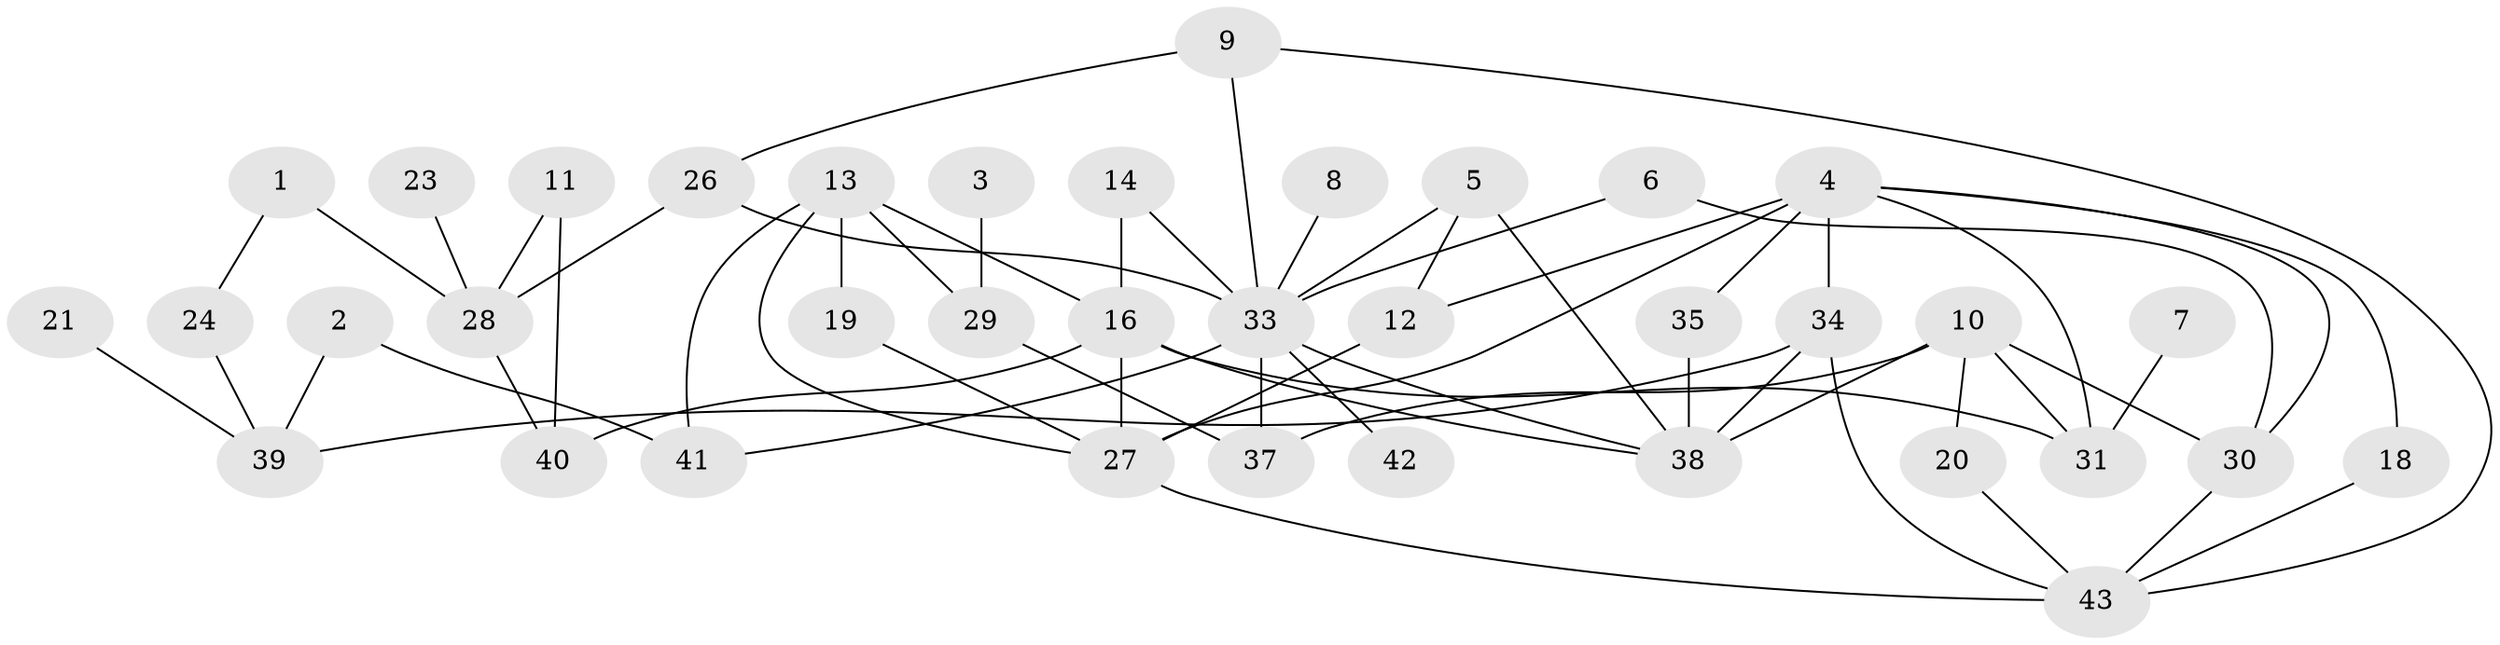 // original degree distribution, {1: 0.1511627906976744, 4: 0.12790697674418605, 3: 0.2558139534883721, 5: 0.05813953488372093, 2: 0.3023255813953488, 6: 0.03488372093023256, 0: 0.06976744186046512}
// Generated by graph-tools (version 1.1) at 2025/25/03/09/25 03:25:15]
// undirected, 37 vertices, 61 edges
graph export_dot {
graph [start="1"]
  node [color=gray90,style=filled];
  1;
  2;
  3;
  4;
  5;
  6;
  7;
  8;
  9;
  10;
  11;
  12;
  13;
  14;
  16;
  18;
  19;
  20;
  21;
  23;
  24;
  26;
  27;
  28;
  29;
  30;
  31;
  33;
  34;
  35;
  37;
  38;
  39;
  40;
  41;
  42;
  43;
  1 -- 24 [weight=1.0];
  1 -- 28 [weight=2.0];
  2 -- 39 [weight=1.0];
  2 -- 41 [weight=1.0];
  3 -- 29 [weight=1.0];
  4 -- 12 [weight=1.0];
  4 -- 18 [weight=1.0];
  4 -- 27 [weight=1.0];
  4 -- 30 [weight=1.0];
  4 -- 31 [weight=1.0];
  4 -- 34 [weight=1.0];
  4 -- 35 [weight=1.0];
  5 -- 12 [weight=1.0];
  5 -- 33 [weight=1.0];
  5 -- 38 [weight=1.0];
  6 -- 30 [weight=1.0];
  6 -- 33 [weight=1.0];
  7 -- 31 [weight=1.0];
  8 -- 33 [weight=1.0];
  9 -- 26 [weight=1.0];
  9 -- 33 [weight=1.0];
  9 -- 43 [weight=1.0];
  10 -- 20 [weight=1.0];
  10 -- 30 [weight=1.0];
  10 -- 31 [weight=1.0];
  10 -- 37 [weight=1.0];
  10 -- 38 [weight=1.0];
  11 -- 28 [weight=2.0];
  11 -- 40 [weight=1.0];
  12 -- 27 [weight=1.0];
  13 -- 16 [weight=1.0];
  13 -- 19 [weight=1.0];
  13 -- 27 [weight=1.0];
  13 -- 29 [weight=1.0];
  13 -- 41 [weight=1.0];
  14 -- 16 [weight=1.0];
  14 -- 33 [weight=1.0];
  16 -- 27 [weight=1.0];
  16 -- 31 [weight=1.0];
  16 -- 38 [weight=1.0];
  16 -- 40 [weight=1.0];
  18 -- 43 [weight=1.0];
  19 -- 27 [weight=1.0];
  20 -- 43 [weight=1.0];
  21 -- 39 [weight=1.0];
  23 -- 28 [weight=1.0];
  24 -- 39 [weight=1.0];
  26 -- 28 [weight=2.0];
  26 -- 33 [weight=1.0];
  27 -- 43 [weight=1.0];
  28 -- 40 [weight=1.0];
  29 -- 37 [weight=2.0];
  30 -- 43 [weight=1.0];
  33 -- 37 [weight=1.0];
  33 -- 38 [weight=1.0];
  33 -- 41 [weight=1.0];
  33 -- 42 [weight=1.0];
  34 -- 38 [weight=1.0];
  34 -- 39 [weight=1.0];
  34 -- 43 [weight=1.0];
  35 -- 38 [weight=2.0];
}
